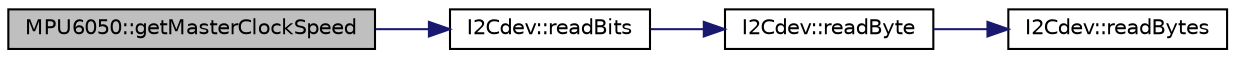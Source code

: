 digraph "MPU6050::getMasterClockSpeed"
{
  edge [fontname="Helvetica",fontsize="10",labelfontname="Helvetica",labelfontsize="10"];
  node [fontname="Helvetica",fontsize="10",shape=record];
  rankdir="LR";
  Node296 [label="MPU6050::getMasterClockSpeed",height=0.2,width=0.4,color="black", fillcolor="grey75", style="filled", fontcolor="black"];
  Node296 -> Node297 [color="midnightblue",fontsize="10",style="solid",fontname="Helvetica"];
  Node297 [label="I2Cdev::readBits",height=0.2,width=0.4,color="black", fillcolor="white", style="filled",URL="$class_i2_cdev.html#ab507de3d1a8f9e1528038ed2b2301d31",tooltip="Read multiple bits from an 8-bit device register. "];
  Node297 -> Node298 [color="midnightblue",fontsize="10",style="solid",fontname="Helvetica"];
  Node298 [label="I2Cdev::readByte",height=0.2,width=0.4,color="black", fillcolor="white", style="filled",URL="$class_i2_cdev.html#aef1db446b45660c6631fc780278ac366",tooltip="Read single byte from an 8-bit device register. "];
  Node298 -> Node299 [color="midnightblue",fontsize="10",style="solid",fontname="Helvetica"];
  Node299 [label="I2Cdev::readBytes",height=0.2,width=0.4,color="black", fillcolor="white", style="filled",URL="$class_i2_cdev.html#ae1eed9468ce4653e080bfd8481d2ac88",tooltip="Read multiple bytes from an 8-bit device register. "];
}
